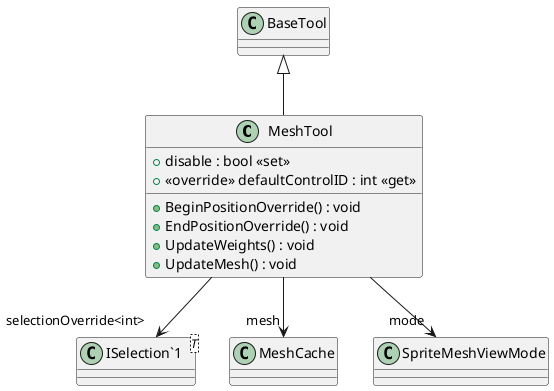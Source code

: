 @startuml
class MeshTool {
    + disable : bool <<set>>
    + <<override>> defaultControlID : int <<get>>
    + BeginPositionOverride() : void
    + EndPositionOverride() : void
    + UpdateWeights() : void
    + UpdateMesh() : void
}
class "ISelection`1"<T> {
}
BaseTool <|-- MeshTool
MeshTool --> "mesh" MeshCache
MeshTool --> "mode" SpriteMeshViewMode
MeshTool --> "selectionOverride<int>" "ISelection`1"
@enduml
